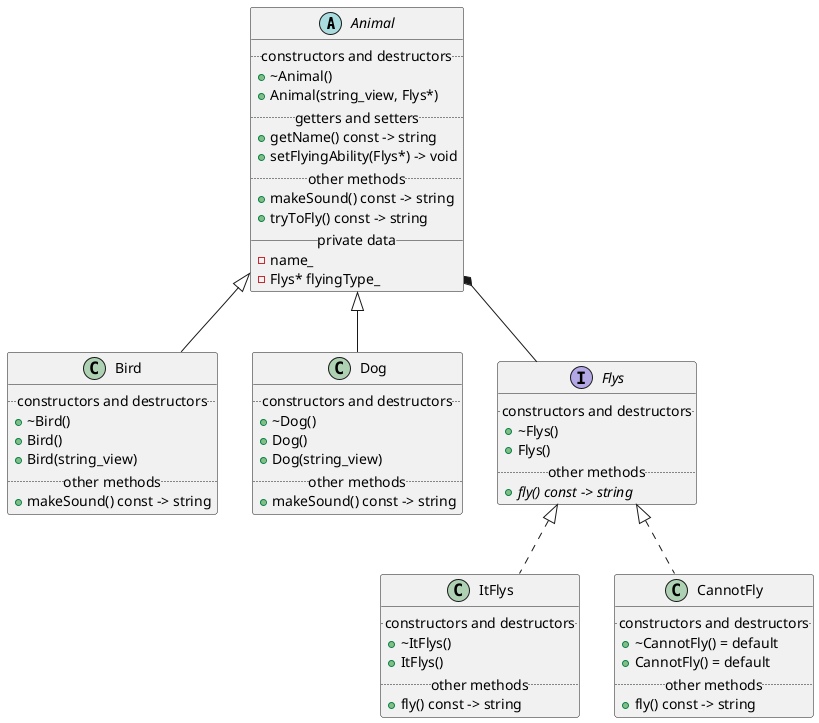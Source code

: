 @startuml

abstract class Animal
{
    .. constructors and destructors ..
    + ~Animal()
    + Animal(string_view, Flys*)
    .. getters and setters ..
    + getName() const -> string
    + setFlyingAbility(Flys*) -> void
    .. other methods ..
    + makeSound() const -> string
    + tryToFly() const -> string
    __ private data __
    - name_
    - Flys* flyingType_
}

class Bird
{
    .. constructors and destructors ..
    + ~Bird()
    + Bird()
    + Bird(string_view)
    .. other methods ..
    + makeSound() const -> string
}

class Dog
{
    .. constructors and destructors ..
    + ~Dog()
    + Dog()
    + Dog(string_view)
    .. other methods ..
    + makeSound() const -> string
}

Animal <|-- Bird
Animal <|-- Dog

interface Flys
{
    .. constructors and destructors ..
    + ~Flys()
    + Flys()
    .. other methods ..
    + {abstract} fly() const -> string
}

class ItFlys
{
    .. constructors and destructors ..
    + ~ItFlys()
    + ItFlys()
    .. other methods ..
    + fly() const -> string
}
class CannotFly
{
    .. constructors and destructors ..
    + ~CannotFly() = default
    + CannotFly() = default
    .. other methods ..
    + fly() const -> string
}

Animal *-- Flys
Flys <|.. ItFlys
Flys <|.. CannotFly

@enduml